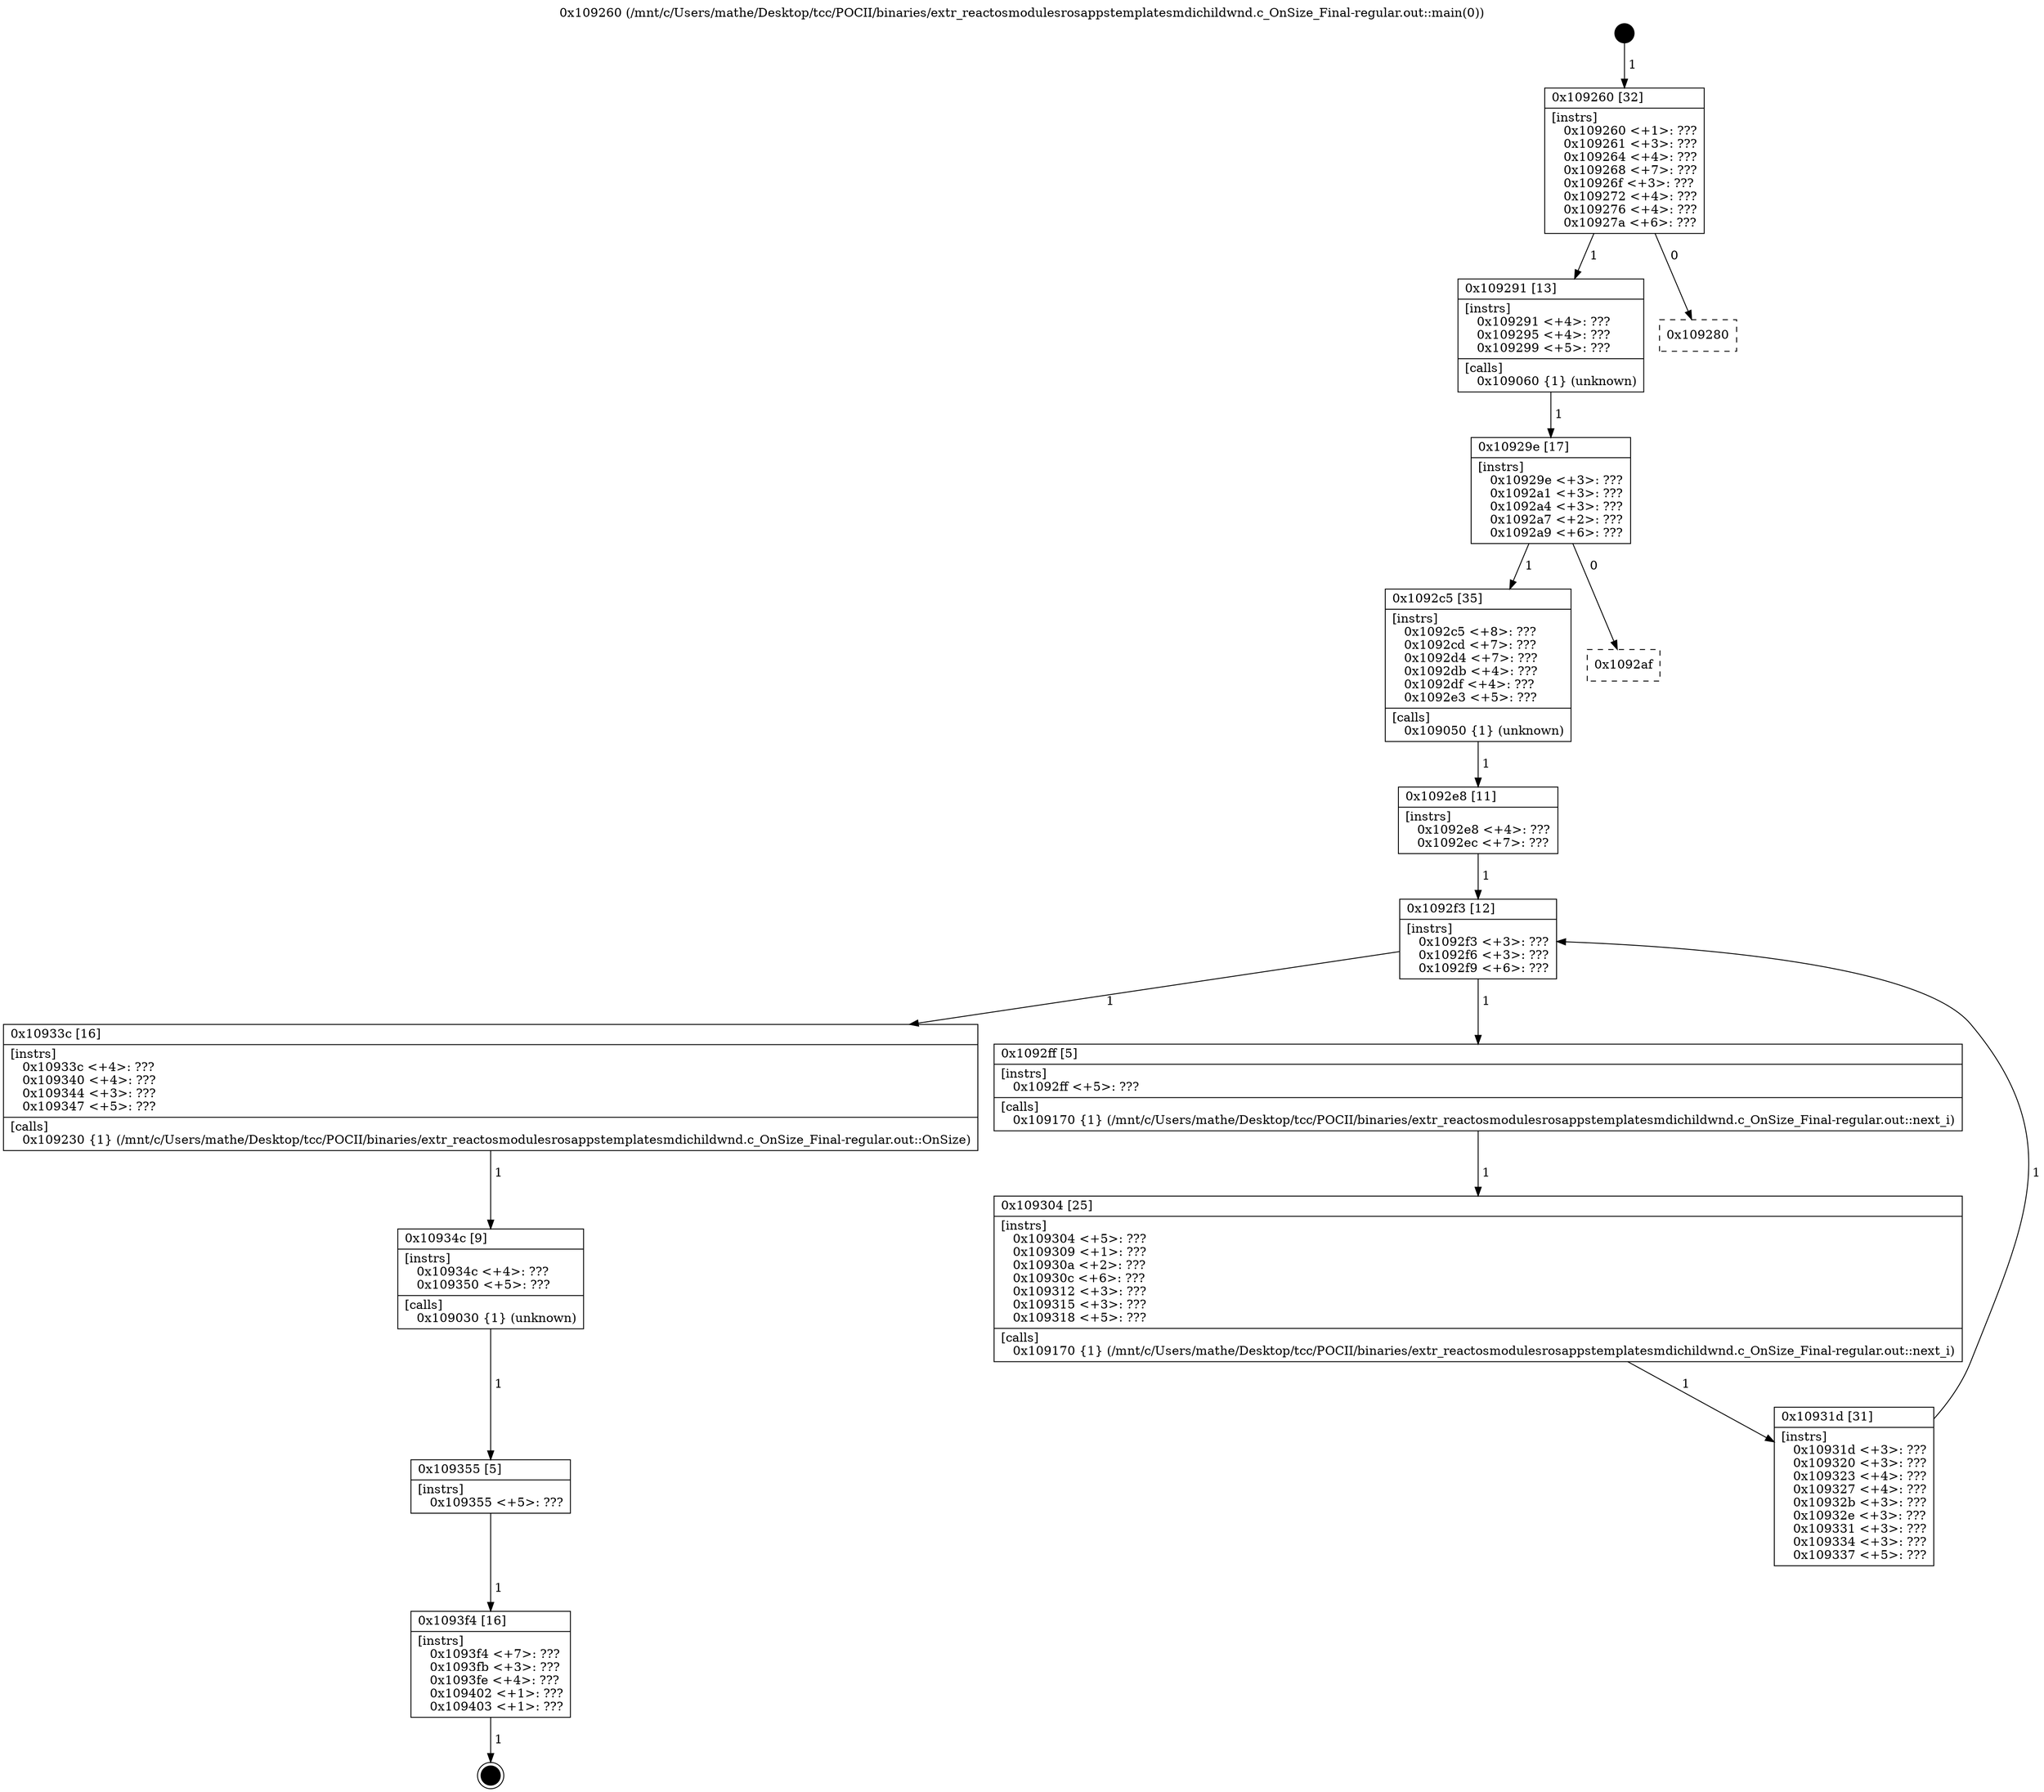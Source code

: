 digraph "0x109260" {
  label = "0x109260 (/mnt/c/Users/mathe/Desktop/tcc/POCII/binaries/extr_reactosmodulesrosappstemplatesmdichildwnd.c_OnSize_Final-regular.out::main(0))"
  labelloc = "t"
  node[shape=record]

  Entry [label="",width=0.3,height=0.3,shape=circle,fillcolor=black,style=filled]
  "0x109260" [label="{
     0x109260 [32]\l
     | [instrs]\l
     &nbsp;&nbsp;0x109260 \<+1\>: ???\l
     &nbsp;&nbsp;0x109261 \<+3\>: ???\l
     &nbsp;&nbsp;0x109264 \<+4\>: ???\l
     &nbsp;&nbsp;0x109268 \<+7\>: ???\l
     &nbsp;&nbsp;0x10926f \<+3\>: ???\l
     &nbsp;&nbsp;0x109272 \<+4\>: ???\l
     &nbsp;&nbsp;0x109276 \<+4\>: ???\l
     &nbsp;&nbsp;0x10927a \<+6\>: ???\l
  }"]
  "0x109291" [label="{
     0x109291 [13]\l
     | [instrs]\l
     &nbsp;&nbsp;0x109291 \<+4\>: ???\l
     &nbsp;&nbsp;0x109295 \<+4\>: ???\l
     &nbsp;&nbsp;0x109299 \<+5\>: ???\l
     | [calls]\l
     &nbsp;&nbsp;0x109060 \{1\} (unknown)\l
  }"]
  "0x109280" [label="{
     0x109280\l
  }", style=dashed]
  "0x10929e" [label="{
     0x10929e [17]\l
     | [instrs]\l
     &nbsp;&nbsp;0x10929e \<+3\>: ???\l
     &nbsp;&nbsp;0x1092a1 \<+3\>: ???\l
     &nbsp;&nbsp;0x1092a4 \<+3\>: ???\l
     &nbsp;&nbsp;0x1092a7 \<+2\>: ???\l
     &nbsp;&nbsp;0x1092a9 \<+6\>: ???\l
  }"]
  "0x1092c5" [label="{
     0x1092c5 [35]\l
     | [instrs]\l
     &nbsp;&nbsp;0x1092c5 \<+8\>: ???\l
     &nbsp;&nbsp;0x1092cd \<+7\>: ???\l
     &nbsp;&nbsp;0x1092d4 \<+7\>: ???\l
     &nbsp;&nbsp;0x1092db \<+4\>: ???\l
     &nbsp;&nbsp;0x1092df \<+4\>: ???\l
     &nbsp;&nbsp;0x1092e3 \<+5\>: ???\l
     | [calls]\l
     &nbsp;&nbsp;0x109050 \{1\} (unknown)\l
  }"]
  "0x1092af" [label="{
     0x1092af\l
  }", style=dashed]
  "0x1092f3" [label="{
     0x1092f3 [12]\l
     | [instrs]\l
     &nbsp;&nbsp;0x1092f3 \<+3\>: ???\l
     &nbsp;&nbsp;0x1092f6 \<+3\>: ???\l
     &nbsp;&nbsp;0x1092f9 \<+6\>: ???\l
  }"]
  "0x10933c" [label="{
     0x10933c [16]\l
     | [instrs]\l
     &nbsp;&nbsp;0x10933c \<+4\>: ???\l
     &nbsp;&nbsp;0x109340 \<+4\>: ???\l
     &nbsp;&nbsp;0x109344 \<+3\>: ???\l
     &nbsp;&nbsp;0x109347 \<+5\>: ???\l
     | [calls]\l
     &nbsp;&nbsp;0x109230 \{1\} (/mnt/c/Users/mathe/Desktop/tcc/POCII/binaries/extr_reactosmodulesrosappstemplatesmdichildwnd.c_OnSize_Final-regular.out::OnSize)\l
  }"]
  "0x1092ff" [label="{
     0x1092ff [5]\l
     | [instrs]\l
     &nbsp;&nbsp;0x1092ff \<+5\>: ???\l
     | [calls]\l
     &nbsp;&nbsp;0x109170 \{1\} (/mnt/c/Users/mathe/Desktop/tcc/POCII/binaries/extr_reactosmodulesrosappstemplatesmdichildwnd.c_OnSize_Final-regular.out::next_i)\l
  }"]
  "0x109304" [label="{
     0x109304 [25]\l
     | [instrs]\l
     &nbsp;&nbsp;0x109304 \<+5\>: ???\l
     &nbsp;&nbsp;0x109309 \<+1\>: ???\l
     &nbsp;&nbsp;0x10930a \<+2\>: ???\l
     &nbsp;&nbsp;0x10930c \<+6\>: ???\l
     &nbsp;&nbsp;0x109312 \<+3\>: ???\l
     &nbsp;&nbsp;0x109315 \<+3\>: ???\l
     &nbsp;&nbsp;0x109318 \<+5\>: ???\l
     | [calls]\l
     &nbsp;&nbsp;0x109170 \{1\} (/mnt/c/Users/mathe/Desktop/tcc/POCII/binaries/extr_reactosmodulesrosappstemplatesmdichildwnd.c_OnSize_Final-regular.out::next_i)\l
  }"]
  "0x10931d" [label="{
     0x10931d [31]\l
     | [instrs]\l
     &nbsp;&nbsp;0x10931d \<+3\>: ???\l
     &nbsp;&nbsp;0x109320 \<+3\>: ???\l
     &nbsp;&nbsp;0x109323 \<+4\>: ???\l
     &nbsp;&nbsp;0x109327 \<+4\>: ???\l
     &nbsp;&nbsp;0x10932b \<+3\>: ???\l
     &nbsp;&nbsp;0x10932e \<+3\>: ???\l
     &nbsp;&nbsp;0x109331 \<+3\>: ???\l
     &nbsp;&nbsp;0x109334 \<+3\>: ???\l
     &nbsp;&nbsp;0x109337 \<+5\>: ???\l
  }"]
  "0x1092e8" [label="{
     0x1092e8 [11]\l
     | [instrs]\l
     &nbsp;&nbsp;0x1092e8 \<+4\>: ???\l
     &nbsp;&nbsp;0x1092ec \<+7\>: ???\l
  }"]
  "0x10934c" [label="{
     0x10934c [9]\l
     | [instrs]\l
     &nbsp;&nbsp;0x10934c \<+4\>: ???\l
     &nbsp;&nbsp;0x109350 \<+5\>: ???\l
     | [calls]\l
     &nbsp;&nbsp;0x109030 \{1\} (unknown)\l
  }"]
  "0x109355" [label="{
     0x109355 [5]\l
     | [instrs]\l
     &nbsp;&nbsp;0x109355 \<+5\>: ???\l
  }"]
  "0x1093f4" [label="{
     0x1093f4 [16]\l
     | [instrs]\l
     &nbsp;&nbsp;0x1093f4 \<+7\>: ???\l
     &nbsp;&nbsp;0x1093fb \<+3\>: ???\l
     &nbsp;&nbsp;0x1093fe \<+4\>: ???\l
     &nbsp;&nbsp;0x109402 \<+1\>: ???\l
     &nbsp;&nbsp;0x109403 \<+1\>: ???\l
  }"]
  Exit [label="",width=0.3,height=0.3,shape=circle,fillcolor=black,style=filled,peripheries=2]
  Entry -> "0x109260" [label=" 1"]
  "0x109260" -> "0x109291" [label=" 1"]
  "0x109260" -> "0x109280" [label=" 0"]
  "0x109291" -> "0x10929e" [label=" 1"]
  "0x10929e" -> "0x1092c5" [label=" 1"]
  "0x10929e" -> "0x1092af" [label=" 0"]
  "0x1092c5" -> "0x1092e8" [label=" 1"]
  "0x1092f3" -> "0x10933c" [label=" 1"]
  "0x1092f3" -> "0x1092ff" [label=" 1"]
  "0x1092ff" -> "0x109304" [label=" 1"]
  "0x109304" -> "0x10931d" [label=" 1"]
  "0x1092e8" -> "0x1092f3" [label=" 1"]
  "0x10931d" -> "0x1092f3" [label=" 1"]
  "0x10933c" -> "0x10934c" [label=" 1"]
  "0x10934c" -> "0x109355" [label=" 1"]
  "0x109355" -> "0x1093f4" [label=" 1"]
  "0x1093f4" -> Exit [label=" 1"]
}
